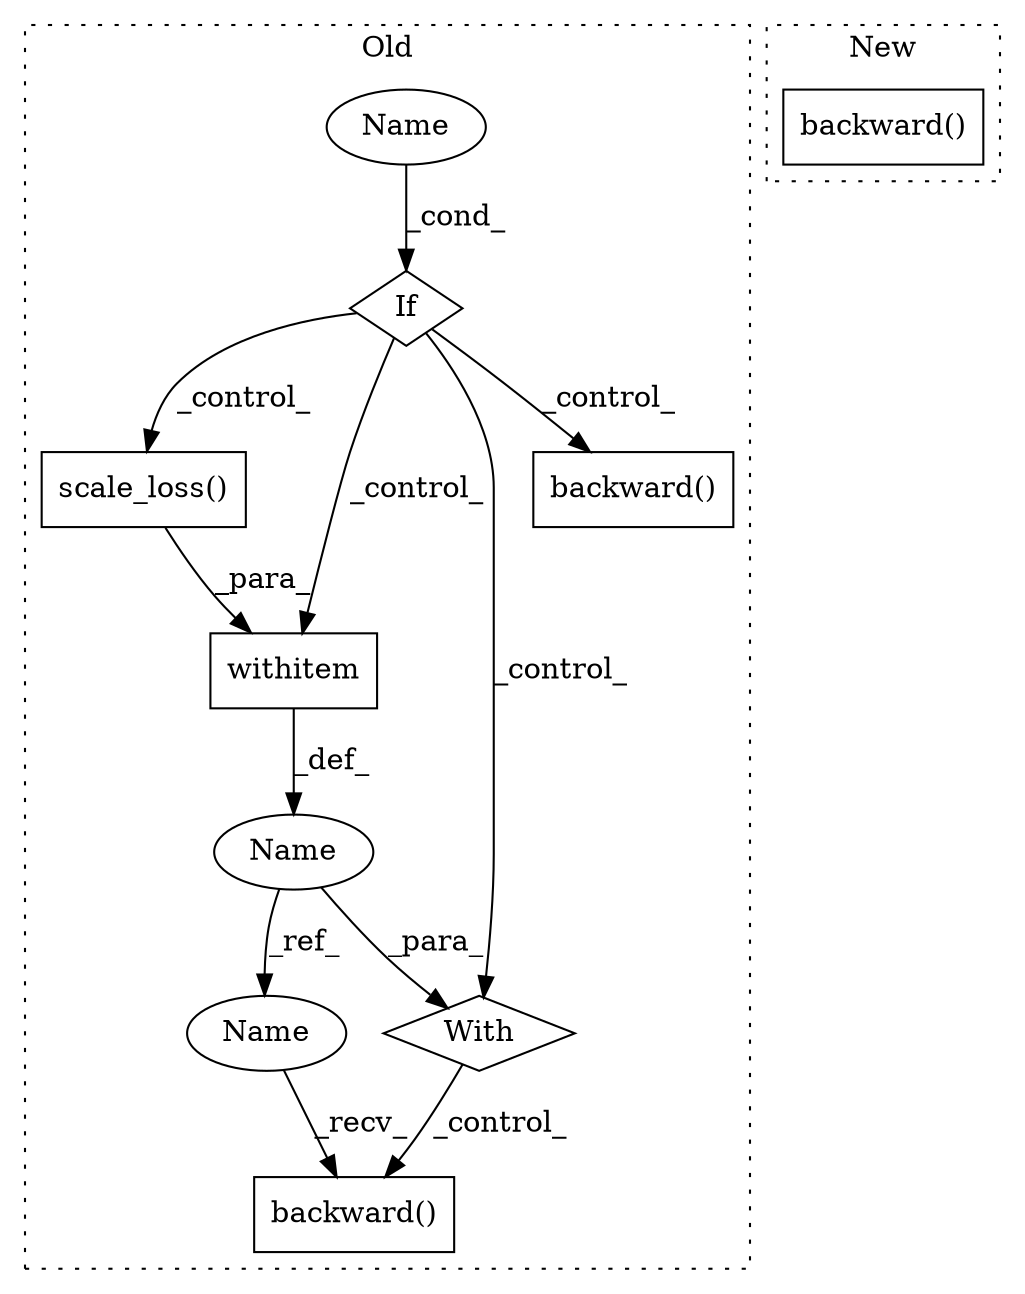 digraph G {
subgraph cluster0 {
1 [label="scale_loss()" a="75" s="2715,2750" l="15,1" shape="box"];
3 [label="With" a="39" s="2710,2718" l="5,66" shape="diamond"];
4 [label="withitem" a="49" s="2715" l="3" shape="box"];
5 [label="Name" a="87" s="2755" l="11" shape="ellipse"];
6 [label="backward()" a="75" s="2784" l="22" shape="box"];
7 [label="Name" a="87" s="2679" l="17" shape="ellipse"];
8 [label="If" a="96" s="2676" l="3" shape="diamond"];
9 [label="backward()" a="75" s="2833" l="15" shape="box"];
10 [label="Name" a="87" s="2784" l="11" shape="ellipse"];
label = "Old";
style="dotted";
}
subgraph cluster1 {
2 [label="backward()" a="75" s="2917" l="34" shape="box"];
label = "New";
style="dotted";
}
1 -> 4 [label="_para_"];
3 -> 6 [label="_control_"];
4 -> 5 [label="_def_"];
5 -> 10 [label="_ref_"];
5 -> 3 [label="_para_"];
7 -> 8 [label="_cond_"];
8 -> 3 [label="_control_"];
8 -> 1 [label="_control_"];
8 -> 4 [label="_control_"];
8 -> 9 [label="_control_"];
10 -> 6 [label="_recv_"];
}